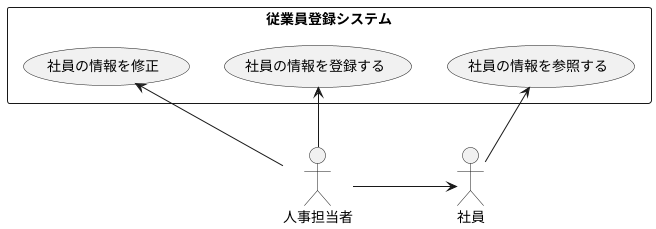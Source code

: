 @startuml 盛岡商事
actor 人事担当者
actor 社員
rectangle 従業員登録システム {
usecase 社員の情報を登録する
usecase 社員の情報を参照する
usecase 社員の情報を修正


}

人事担当者 -> 社員
社員の情報を登録する <--人事担当者
社員の情報を参照する <-- 社員
社員の情報を修正 <-- 人事担当者


@enduml
